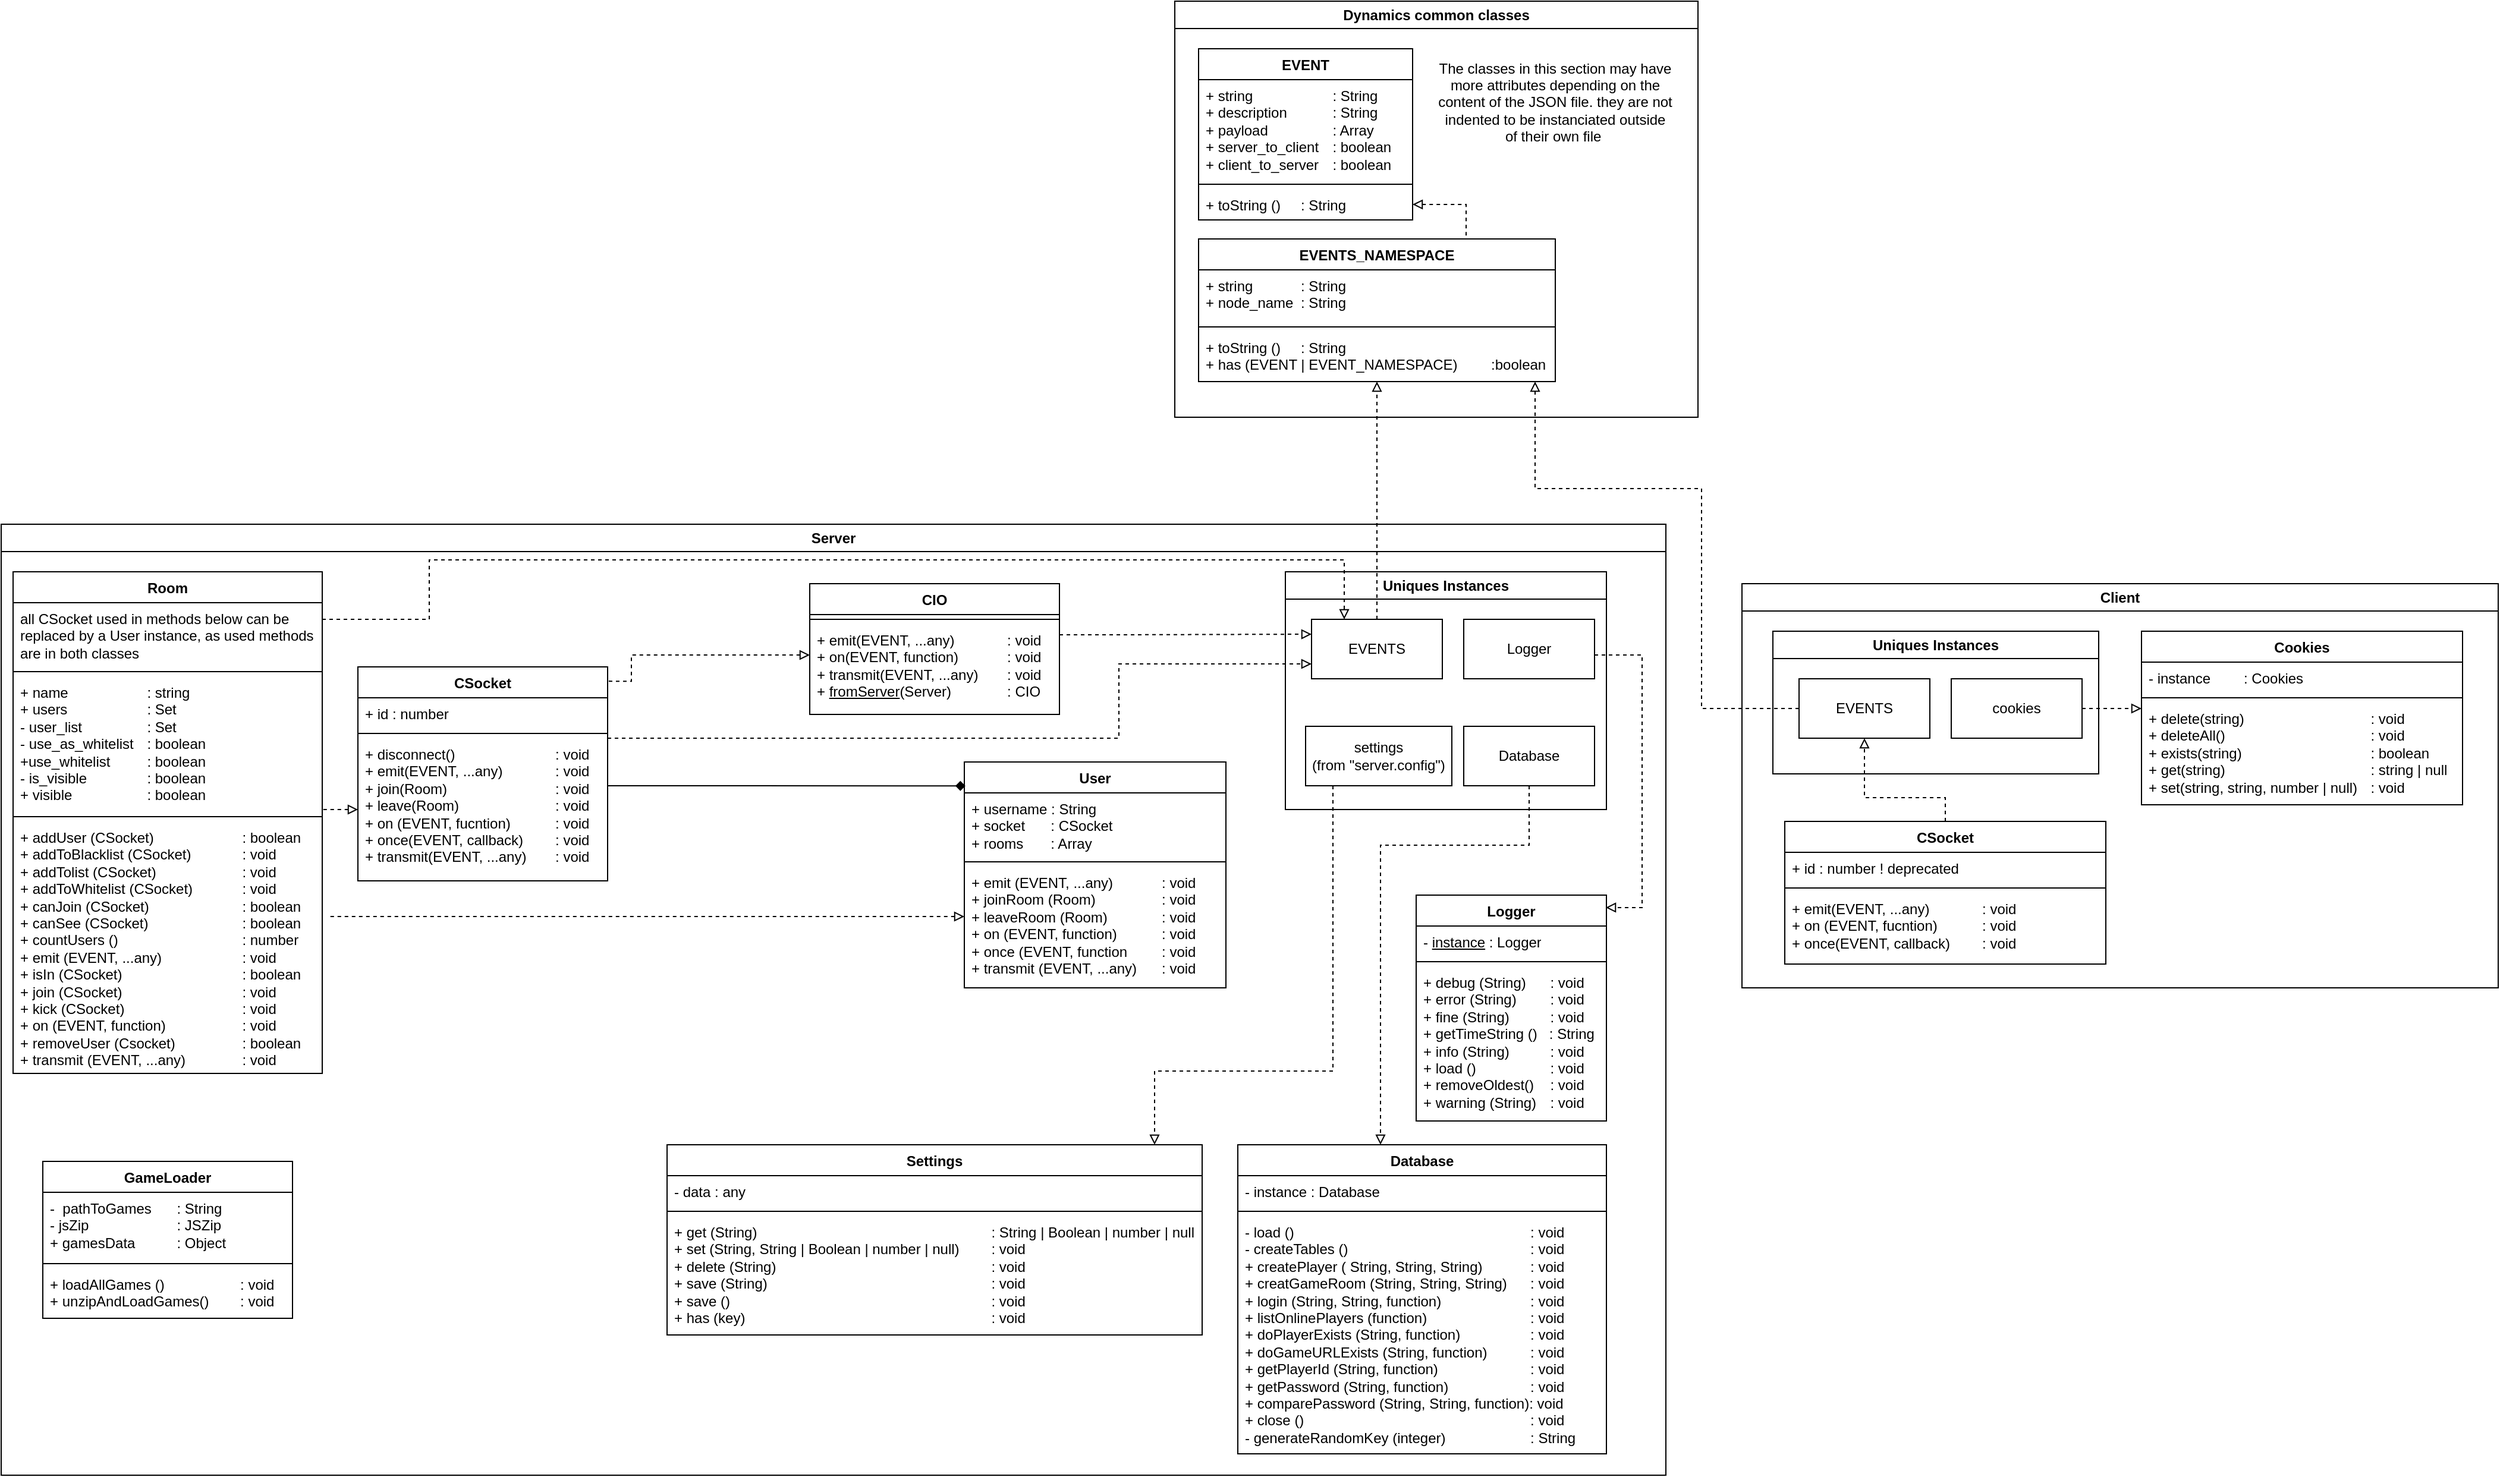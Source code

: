 <mxfile version="22.1.11" type="onedrive">
  <diagram name="Page-1" id="OR8mDddgYaSbutNOPYRM">
    <mxGraphModel dx="4261" dy="2767" grid="1" gridSize="10" guides="1" tooltips="1" connect="1" arrows="1" fold="1" page="1" pageScale="1" pageWidth="827" pageHeight="1169" math="0" shadow="0">
      <root>
        <mxCell id="0" />
        <mxCell id="1" parent="0" />
        <mxCell id="ykMAXw_OsfZlg3vHde1L-20" value="Client" style="swimlane;whiteSpace=wrap;html=1;" parent="1" vertex="1">
          <mxGeometry x="64" y="90" width="636" height="340" as="geometry" />
        </mxCell>
        <mxCell id="ykMAXw_OsfZlg3vHde1L-16" value="Cookies" style="swimlane;fontStyle=1;align=center;verticalAlign=top;childLayout=stackLayout;horizontal=1;startSize=26;horizontalStack=0;resizeParent=1;resizeParentMax=0;resizeLast=0;collapsible=1;marginBottom=0;whiteSpace=wrap;html=1;" parent="ykMAXw_OsfZlg3vHde1L-20" vertex="1">
          <mxGeometry x="336" y="40" width="270" height="146" as="geometry">
            <mxRectangle x="20" y="40" width="90" height="30" as="alternateBounds" />
          </mxGeometry>
        </mxCell>
        <mxCell id="E3puZ6uhHZuNtfXPTsoB-25" value="- instance&amp;nbsp;&lt;span style=&quot;white-space: pre;&quot;&gt;&#x9;&lt;/span&gt;: Cookies" style="text;strokeColor=none;fillColor=none;align=left;verticalAlign=top;spacingLeft=4;spacingRight=4;overflow=hidden;rotatable=0;points=[[0,0.5],[1,0.5]];portConstraint=eastwest;whiteSpace=wrap;html=1;" parent="ykMAXw_OsfZlg3vHde1L-16" vertex="1">
          <mxGeometry y="26" width="270" height="26" as="geometry" />
        </mxCell>
        <mxCell id="ykMAXw_OsfZlg3vHde1L-18" value="" style="line;strokeWidth=1;fillColor=none;align=left;verticalAlign=middle;spacingTop=-1;spacingLeft=3;spacingRight=3;rotatable=0;labelPosition=right;points=[];portConstraint=eastwest;strokeColor=inherit;" parent="ykMAXw_OsfZlg3vHde1L-16" vertex="1">
          <mxGeometry y="52" width="270" height="8" as="geometry" />
        </mxCell>
        <mxCell id="ykMAXw_OsfZlg3vHde1L-19" value="+ delete(string) &lt;span style=&quot;white-space: pre;&quot;&gt;&#x9;&lt;/span&gt;&lt;span style=&quot;white-space: pre;&quot;&gt;&#x9;&lt;/span&gt;&lt;span style=&quot;white-space: pre;&quot;&gt;&#x9;&lt;/span&gt;&lt;span style=&quot;white-space: pre;&quot;&gt;&#x9;&lt;/span&gt;: void&lt;br&gt;+ deleteAll() &lt;span style=&quot;white-space: pre;&quot;&gt;&#x9;&lt;/span&gt;&lt;span style=&quot;white-space: pre;&quot;&gt;&#x9;&lt;/span&gt;&lt;span style=&quot;white-space: pre;&quot;&gt;&#x9;&lt;/span&gt;&lt;span style=&quot;white-space: pre;&quot;&gt;&#x9;&lt;/span&gt;&lt;span style=&quot;white-space: pre;&quot;&gt;&#x9;&lt;/span&gt;: void&lt;br&gt;+ exists(string) &lt;span style=&quot;white-space: pre;&quot;&gt;&#x9;&lt;/span&gt;&lt;span style=&quot;white-space: pre;&quot;&gt;&#x9;&lt;/span&gt;&lt;span style=&quot;white-space: pre;&quot;&gt;&#x9;&lt;/span&gt;&lt;span style=&quot;white-space: pre;&quot;&gt;&#x9;&lt;/span&gt;: boolean&lt;br&gt;+ get(string) &lt;span style=&quot;white-space: pre;&quot;&gt;&#x9;&lt;/span&gt;&lt;span style=&quot;white-space: pre;&quot;&gt;&#x9;&lt;/span&gt;&lt;span style=&quot;white-space: pre;&quot;&gt;&#x9;&lt;/span&gt;&lt;span style=&quot;white-space: pre;&quot;&gt;&#x9;&lt;/span&gt;&lt;span style=&quot;white-space: pre;&quot;&gt;&#x9;&lt;/span&gt;: string | null&lt;br&gt;+ set(string, string, number | null) &lt;span style=&quot;white-space: pre;&quot;&gt;&#x9;&lt;/span&gt;: void" style="text;strokeColor=none;fillColor=none;align=left;verticalAlign=top;spacingLeft=4;spacingRight=4;overflow=hidden;rotatable=0;points=[[0,0.5],[1,0.5]];portConstraint=eastwest;whiteSpace=wrap;html=1;" parent="ykMAXw_OsfZlg3vHde1L-16" vertex="1">
          <mxGeometry y="60" width="270" height="86" as="geometry" />
        </mxCell>
        <mxCell id="E3puZ6uhHZuNtfXPTsoB-29" style="edgeStyle=orthogonalEdgeStyle;rounded=0;orthogonalLoop=1;jettySize=auto;html=1;entryX=0.5;entryY=1;entryDx=0;entryDy=0;dashed=1;endArrow=block;endFill=0;" parent="ykMAXw_OsfZlg3vHde1L-20" source="ykMAXw_OsfZlg3vHde1L-25" target="E3puZ6uhHZuNtfXPTsoB-27" edge="1">
          <mxGeometry relative="1" as="geometry">
            <Array as="points">
              <mxPoint x="171" y="180" />
              <mxPoint x="103" y="180" />
            </Array>
          </mxGeometry>
        </mxCell>
        <mxCell id="ykMAXw_OsfZlg3vHde1L-25" value="CSocket" style="swimlane;fontStyle=1;align=center;verticalAlign=top;childLayout=stackLayout;horizontal=1;startSize=26;horizontalStack=0;resizeParent=1;resizeParentMax=0;resizeLast=0;collapsible=1;marginBottom=0;whiteSpace=wrap;html=1;" parent="ykMAXw_OsfZlg3vHde1L-20" vertex="1">
          <mxGeometry x="36" y="200" width="270" height="120" as="geometry" />
        </mxCell>
        <mxCell id="ykMAXw_OsfZlg3vHde1L-26" value="+ id : number ! deprecated" style="text;strokeColor=none;fillColor=none;align=left;verticalAlign=top;spacingLeft=4;spacingRight=4;overflow=hidden;rotatable=0;points=[[0,0.5],[1,0.5]];portConstraint=eastwest;whiteSpace=wrap;html=1;" parent="ykMAXw_OsfZlg3vHde1L-25" vertex="1">
          <mxGeometry y="26" width="270" height="26" as="geometry" />
        </mxCell>
        <mxCell id="ykMAXw_OsfZlg3vHde1L-27" value="" style="line;strokeWidth=1;fillColor=none;align=left;verticalAlign=middle;spacingTop=-1;spacingLeft=3;spacingRight=3;rotatable=0;labelPosition=right;points=[];portConstraint=eastwest;strokeColor=inherit;" parent="ykMAXw_OsfZlg3vHde1L-25" vertex="1">
          <mxGeometry y="52" width="270" height="8" as="geometry" />
        </mxCell>
        <mxCell id="ykMAXw_OsfZlg3vHde1L-28" value="+ emit(EVENT, ...any) &lt;span style=&quot;white-space: pre;&quot;&gt;&#x9;&lt;/span&gt;&lt;span style=&quot;white-space: pre;&quot;&gt;&#x9;&lt;/span&gt;: void&lt;br&gt;+ on (EVENT, fucntion) &lt;span style=&quot;white-space: pre;&quot;&gt;&#x9;&lt;/span&gt;&lt;span style=&quot;white-space: pre;&quot;&gt;&#x9;&lt;/span&gt;: void&lt;br&gt;+ once(EVENT, callback)&lt;span style=&quot;white-space: pre;&quot;&gt;&#x9;&lt;/span&gt;: void" style="text;strokeColor=none;fillColor=none;align=left;verticalAlign=top;spacingLeft=4;spacingRight=4;overflow=hidden;rotatable=0;points=[[0,0.5],[1,0.5]];portConstraint=eastwest;whiteSpace=wrap;html=1;" parent="ykMAXw_OsfZlg3vHde1L-25" vertex="1">
          <mxGeometry y="60" width="270" height="60" as="geometry" />
        </mxCell>
        <mxCell id="E3puZ6uhHZuNtfXPTsoB-26" value="Uniques Instances" style="swimlane;whiteSpace=wrap;html=1;" parent="ykMAXw_OsfZlg3vHde1L-20" vertex="1">
          <mxGeometry x="26" y="40" width="274" height="120" as="geometry" />
        </mxCell>
        <mxCell id="E3puZ6uhHZuNtfXPTsoB-27" value="EVENTS" style="html=1;whiteSpace=wrap;" parent="E3puZ6uhHZuNtfXPTsoB-26" vertex="1">
          <mxGeometry x="22" y="40" width="110" height="50" as="geometry" />
        </mxCell>
        <mxCell id="E3puZ6uhHZuNtfXPTsoB-30" value="cookies" style="html=1;whiteSpace=wrap;" parent="E3puZ6uhHZuNtfXPTsoB-26" vertex="1">
          <mxGeometry x="150" y="40" width="110" height="50" as="geometry" />
        </mxCell>
        <mxCell id="E3puZ6uhHZuNtfXPTsoB-31" style="edgeStyle=orthogonalEdgeStyle;rounded=0;orthogonalLoop=1;jettySize=auto;html=1;dashed=1;endArrow=block;endFill=0;" parent="ykMAXw_OsfZlg3vHde1L-20" source="E3puZ6uhHZuNtfXPTsoB-30" target="ykMAXw_OsfZlg3vHde1L-16" edge="1">
          <mxGeometry relative="1" as="geometry">
            <Array as="points">
              <mxPoint x="326" y="105" />
              <mxPoint x="326" y="105" />
            </Array>
          </mxGeometry>
        </mxCell>
        <mxCell id="qLhE5rmLMj3XMncuw5ER-1" value="Server" style="swimlane;whiteSpace=wrap;html=1;" parent="1" vertex="1">
          <mxGeometry x="-1400" y="40" width="1400" height="800" as="geometry" />
        </mxCell>
        <mxCell id="qLhE5rmLMj3XMncuw5ER-5" value="CSocket" style="swimlane;fontStyle=1;align=center;verticalAlign=top;childLayout=stackLayout;horizontal=1;startSize=26;horizontalStack=0;resizeParent=1;resizeParentMax=0;resizeLast=0;collapsible=1;marginBottom=0;whiteSpace=wrap;html=1;" parent="qLhE5rmLMj3XMncuw5ER-1" vertex="1">
          <mxGeometry x="300" y="120" width="210" height="180" as="geometry" />
        </mxCell>
        <mxCell id="qLhE5rmLMj3XMncuw5ER-6" value="+ id : number&amp;nbsp;" style="text;strokeColor=none;fillColor=none;align=left;verticalAlign=top;spacingLeft=4;spacingRight=4;overflow=hidden;rotatable=0;points=[[0,0.5],[1,0.5]];portConstraint=eastwest;whiteSpace=wrap;html=1;" parent="qLhE5rmLMj3XMncuw5ER-5" vertex="1">
          <mxGeometry y="26" width="210" height="26" as="geometry" />
        </mxCell>
        <mxCell id="qLhE5rmLMj3XMncuw5ER-7" value="" style="line;strokeWidth=1;fillColor=none;align=left;verticalAlign=middle;spacingTop=-1;spacingLeft=3;spacingRight=3;rotatable=0;labelPosition=right;points=[];portConstraint=eastwest;strokeColor=inherit;" parent="qLhE5rmLMj3XMncuw5ER-5" vertex="1">
          <mxGeometry y="52" width="210" height="8" as="geometry" />
        </mxCell>
        <mxCell id="qLhE5rmLMj3XMncuw5ER-8" value="+ disconnect()&amp;nbsp;&lt;span style=&quot;white-space: pre;&quot;&gt;&#x9;&lt;/span&gt;&lt;span style=&quot;white-space: pre;&quot;&gt;&#x9;&lt;/span&gt;&lt;span style=&quot;white-space: pre;&quot;&gt;&#x9;&lt;/span&gt;: void&lt;br&gt;+ emit(EVENT, ...any) &lt;span style=&quot;white-space: pre;&quot;&gt;&#x9;&lt;/span&gt;&lt;span style=&quot;white-space: pre;&quot;&gt;&#x9;&lt;/span&gt;: void&lt;br&gt;+ join(Room)&lt;span style=&quot;white-space: pre;&quot;&gt;&#x9;&lt;/span&gt;&lt;span style=&quot;white-space: pre;&quot;&gt;&#x9;&lt;/span&gt;&lt;span style=&quot;white-space: pre;&quot;&gt;&#x9;&lt;/span&gt;&lt;span style=&quot;white-space: pre;&quot;&gt;&#x9;&lt;/span&gt;: void&lt;br&gt;+ leave(Room)&lt;span style=&quot;white-space: pre;&quot;&gt;&#x9;&lt;/span&gt;&lt;span style=&quot;white-space: pre;&quot;&gt;&#x9;&lt;/span&gt;&lt;span style=&quot;white-space: pre;&quot;&gt;&#x9;&lt;/span&gt;: void&lt;br&gt;+ on (EVENT, fucntion) &lt;span style=&quot;white-space: pre;&quot;&gt;&#x9;&lt;/span&gt;&lt;span style=&quot;white-space: pre;&quot;&gt;&#x9;&lt;/span&gt;: void&lt;br&gt;+ once(EVENT, callback)&lt;span style=&quot;white-space: pre;&quot;&gt;&#x9;&lt;/span&gt;: void&lt;br&gt;+ transmit(EVENT, ...any)&lt;span style=&quot;white-space: pre;&quot;&gt;&#x9;&lt;/span&gt;: void" style="text;strokeColor=none;fillColor=none;align=left;verticalAlign=top;spacingLeft=4;spacingRight=4;overflow=hidden;rotatable=0;points=[[0,0.5],[1,0.5]];portConstraint=eastwest;whiteSpace=wrap;html=1;" parent="qLhE5rmLMj3XMncuw5ER-5" vertex="1">
          <mxGeometry y="60" width="210" height="120" as="geometry" />
        </mxCell>
        <mxCell id="xYIHouH2s40Z-RYDAlC_-38" style="edgeStyle=orthogonalEdgeStyle;rounded=0;orthogonalLoop=1;jettySize=auto;html=1;dashed=1;endArrow=none;endFill=0;startArrow=block;startFill=0;entryX=1.003;entryY=0.067;entryDx=0;entryDy=0;entryPerimeter=0;" parent="qLhE5rmLMj3XMncuw5ER-1" source="qLhE5rmLMj3XMncuw5ER-9" target="qLhE5rmLMj3XMncuw5ER-5" edge="1">
          <mxGeometry relative="1" as="geometry">
            <mxPoint x="500" y="110" as="targetPoint" />
            <Array as="points">
              <mxPoint x="530" y="110" />
              <mxPoint x="530" y="132" />
            </Array>
          </mxGeometry>
        </mxCell>
        <mxCell id="qLhE5rmLMj3XMncuw5ER-13" value="Room" style="swimlane;fontStyle=1;align=center;verticalAlign=top;childLayout=stackLayout;horizontal=1;startSize=26;horizontalStack=0;resizeParent=1;resizeParentMax=0;resizeLast=0;collapsible=1;marginBottom=0;whiteSpace=wrap;html=1;" parent="qLhE5rmLMj3XMncuw5ER-1" vertex="1">
          <mxGeometry x="10" y="40" width="260" height="422" as="geometry" />
        </mxCell>
        <mxCell id="E3puZ6uhHZuNtfXPTsoB-2" value="all CSocket used in methods below can be replaced by a User instance, as used methods are in both classes" style="text;strokeColor=none;fillColor=none;align=left;verticalAlign=top;spacingLeft=4;spacingRight=4;overflow=hidden;rotatable=0;points=[[0,0.5],[1,0.5]];portConstraint=eastwest;whiteSpace=wrap;html=1;" parent="qLhE5rmLMj3XMncuw5ER-13" vertex="1">
          <mxGeometry y="26" width="260" height="54" as="geometry" />
        </mxCell>
        <mxCell id="E3puZ6uhHZuNtfXPTsoB-1" value="" style="line;strokeWidth=1;fillColor=none;align=left;verticalAlign=middle;spacingTop=-1;spacingLeft=3;spacingRight=3;rotatable=0;labelPosition=right;points=[];portConstraint=eastwest;strokeColor=inherit;" parent="qLhE5rmLMj3XMncuw5ER-13" vertex="1">
          <mxGeometry y="80" width="260" height="8" as="geometry" />
        </mxCell>
        <mxCell id="qLhE5rmLMj3XMncuw5ER-14" value="+ name&amp;nbsp;&lt;span style=&quot;white-space: pre;&quot;&gt;&#x9;&lt;/span&gt;&lt;span style=&quot;white-space: pre;&quot;&gt;&#x9;&lt;/span&gt;&lt;span style=&quot;white-space: pre;&quot;&gt;&#x9;&lt;/span&gt;: string&lt;br&gt;+ users&amp;nbsp;&lt;span style=&quot;white-space: pre;&quot;&gt;&#x9;&lt;/span&gt;&lt;span style=&quot;white-space: pre;&quot;&gt;&#x9;&lt;/span&gt;&lt;span style=&quot;white-space: pre;&quot;&gt;&#x9;&lt;/span&gt;: Set&lt;br&gt;- user_list&lt;span style=&quot;white-space: pre;&quot;&gt;&#x9;&lt;/span&gt;&lt;span style=&quot;white-space: pre;&quot;&gt;&#x9;&lt;/span&gt;: Set&lt;br&gt;- use_as_whitelist&lt;span style=&quot;white-space: pre;&quot;&gt;&#x9;&lt;/span&gt;: boolean&lt;br&gt;+use_whitelist&lt;span style=&quot;white-space: pre;&quot;&gt;&#x9;&lt;/span&gt;&lt;span style=&quot;white-space: pre;&quot;&gt;&#x9;&lt;/span&gt;: boolean&lt;br&gt;- is_visible&lt;span style=&quot;white-space: pre;&quot;&gt;&#x9;&lt;/span&gt;&lt;span style=&quot;white-space: pre;&quot;&gt;&#x9;&lt;/span&gt;: boolean&lt;br&gt;+ visible&lt;span style=&quot;white-space: pre;&quot;&gt;&#x9;&lt;/span&gt;&lt;span style=&quot;white-space: pre;&quot;&gt;&#x9;&lt;/span&gt;&lt;span style=&quot;white-space: pre;&quot;&gt;&#x9;&lt;/span&gt;: boolean" style="text;strokeColor=none;fillColor=none;align=left;verticalAlign=top;spacingLeft=4;spacingRight=4;overflow=hidden;rotatable=0;points=[[0,0.5],[1,0.5]];portConstraint=eastwest;whiteSpace=wrap;html=1;" parent="qLhE5rmLMj3XMncuw5ER-13" vertex="1">
          <mxGeometry y="88" width="260" height="114" as="geometry" />
        </mxCell>
        <mxCell id="qLhE5rmLMj3XMncuw5ER-15" value="" style="line;strokeWidth=1;fillColor=none;align=left;verticalAlign=middle;spacingTop=-1;spacingLeft=3;spacingRight=3;rotatable=0;labelPosition=right;points=[];portConstraint=eastwest;strokeColor=inherit;" parent="qLhE5rmLMj3XMncuw5ER-13" vertex="1">
          <mxGeometry y="202" width="260" height="8" as="geometry" />
        </mxCell>
        <mxCell id="qLhE5rmLMj3XMncuw5ER-16" value="+ addUser (CSocket)&lt;span style=&quot;white-space: pre;&quot;&gt;&#x9;&lt;/span&gt;&lt;span style=&quot;white-space: pre;&quot;&gt;&#x9;&lt;/span&gt;&lt;span style=&quot;white-space: pre;&quot;&gt;&#x9;&lt;/span&gt;: boolean&lt;br&gt;+ addToBlacklist (CSocket)&lt;span style=&quot;white-space: pre;&quot;&gt;&#x9;&lt;/span&gt;&lt;span style=&quot;white-space: pre;&quot;&gt;&#x9;&lt;/span&gt;: void&lt;br&gt;+ addTolist (CSocket)&lt;span style=&quot;white-space: pre;&quot;&gt;&#x9;&lt;/span&gt;&lt;span style=&quot;white-space: pre;&quot;&gt;&#x9;&lt;/span&gt;&lt;span style=&quot;white-space: pre;&quot;&gt;&#x9;&lt;/span&gt;: void&lt;br&gt;+ addToWhitelist (CSocket)&lt;span style=&quot;white-space: pre;&quot;&gt;&#x9;&lt;/span&gt;&lt;span style=&quot;white-space: pre;&quot;&gt;&#x9;&lt;/span&gt;: void&lt;br&gt;+ canJoin (CSocket)&lt;span style=&quot;white-space: pre;&quot;&gt;&#x9;&lt;/span&gt;&lt;span style=&quot;white-space: pre;&quot;&gt;&#x9;&lt;/span&gt;&lt;span style=&quot;white-space: pre;&quot;&gt;&#x9;&lt;/span&gt;: boolean&lt;br&gt;+ canSee (CSocket)&lt;span style=&quot;white-space: pre;&quot;&gt;&#x9;&lt;/span&gt;&lt;span style=&quot;white-space: pre;&quot;&gt;&#x9;&lt;/span&gt;&lt;span style=&quot;white-space: pre;&quot;&gt;&#x9;&lt;/span&gt;: boolean&lt;br&gt;+ countUsers ()&lt;span style=&quot;white-space: pre;&quot;&gt;&#x9;&lt;/span&gt;&lt;span style=&quot;white-space: pre;&quot;&gt;&#x9;&lt;/span&gt;&lt;span style=&quot;white-space: pre;&quot;&gt;&#x9;&lt;/span&gt;&lt;span style=&quot;white-space: pre;&quot;&gt;&#x9;&lt;/span&gt;: number&lt;br&gt;+ emit (EVENT, ...any)&lt;span style=&quot;white-space: pre;&quot;&gt;&#x9;&lt;/span&gt;&lt;span style=&quot;white-space: pre;&quot;&gt;&#x9;&lt;/span&gt;&lt;span style=&quot;white-space: pre;&quot;&gt;&#x9;&lt;/span&gt;: void&lt;br&gt;+ isIn (CSocket)&lt;span style=&quot;white-space: pre;&quot;&gt;&#x9;&lt;/span&gt;&lt;span style=&quot;white-space: pre;&quot;&gt;&#x9;&lt;/span&gt;&lt;span style=&quot;white-space: pre;&quot;&gt;&#x9;&lt;/span&gt;&lt;span style=&quot;white-space: pre;&quot;&gt;&#x9;&lt;/span&gt;: boolean&lt;br&gt;+ join (CSocket)&lt;span style=&quot;white-space: pre;&quot;&gt;&#x9;&lt;/span&gt;&lt;span style=&quot;white-space: pre;&quot;&gt;&#x9;&lt;/span&gt;&lt;span style=&quot;white-space: pre;&quot;&gt;&#x9;&lt;/span&gt;&lt;span style=&quot;white-space: pre;&quot;&gt;&#x9;&lt;/span&gt;: void&lt;br&gt;+ kick (CSocket)&lt;span style=&quot;white-space: pre;&quot;&gt;&#x9;&lt;/span&gt;&lt;span style=&quot;white-space: pre;&quot;&gt;&#x9;&lt;/span&gt;&lt;span style=&quot;white-space: pre;&quot;&gt;&#x9;&lt;/span&gt;&lt;span style=&quot;white-space: pre;&quot;&gt;&#x9;&lt;/span&gt;: void&lt;br&gt;+ on (EVENT, function)&lt;span style=&quot;white-space: pre;&quot;&gt;&#x9;&lt;/span&gt;&lt;span style=&quot;white-space: pre;&quot;&gt;&#x9;&lt;/span&gt;&lt;span style=&quot;white-space: pre;&quot;&gt;&#x9;&lt;/span&gt;: void&lt;br&gt;+ removeUser (Csocket)&lt;span style=&quot;white-space: pre;&quot;&gt;&#x9;&lt;/span&gt;&lt;span style=&quot;white-space: pre;&quot;&gt;&#x9;&lt;/span&gt;&lt;span style=&quot;white-space: pre;&quot;&gt;&#x9;&lt;/span&gt;: boolean&lt;br&gt;+ transmit (EVENT, ...any)&lt;span style=&quot;white-space: pre;&quot;&gt;&#x9;&lt;/span&gt;&lt;span style=&quot;white-space: pre;&quot;&gt;&#x9;&lt;/span&gt;: void" style="text;strokeColor=none;fillColor=none;align=left;verticalAlign=top;spacingLeft=4;spacingRight=4;overflow=hidden;rotatable=0;points=[[0,0.5],[1,0.5]];portConstraint=eastwest;whiteSpace=wrap;html=1;" parent="qLhE5rmLMj3XMncuw5ER-13" vertex="1">
          <mxGeometry y="210" width="260" height="212" as="geometry" />
        </mxCell>
        <mxCell id="qLhE5rmLMj3XMncuw5ER-17" value="Database" style="swimlane;fontStyle=1;align=center;verticalAlign=top;childLayout=stackLayout;horizontal=1;startSize=26;horizontalStack=0;resizeParent=1;resizeParentMax=0;resizeLast=0;collapsible=1;marginBottom=0;whiteSpace=wrap;html=1;" parent="qLhE5rmLMj3XMncuw5ER-1" vertex="1">
          <mxGeometry x="1040" y="522" width="310" height="260" as="geometry" />
        </mxCell>
        <mxCell id="qLhE5rmLMj3XMncuw5ER-18" value="- instance : Database" style="text;strokeColor=none;fillColor=none;align=left;verticalAlign=top;spacingLeft=4;spacingRight=4;overflow=hidden;rotatable=0;points=[[0,0.5],[1,0.5]];portConstraint=eastwest;whiteSpace=wrap;html=1;" parent="qLhE5rmLMj3XMncuw5ER-17" vertex="1">
          <mxGeometry y="26" width="310" height="26" as="geometry" />
        </mxCell>
        <mxCell id="qLhE5rmLMj3XMncuw5ER-19" value="" style="line;strokeWidth=1;fillColor=none;align=left;verticalAlign=middle;spacingTop=-1;spacingLeft=3;spacingRight=3;rotatable=0;labelPosition=right;points=[];portConstraint=eastwest;strokeColor=inherit;" parent="qLhE5rmLMj3XMncuw5ER-17" vertex="1">
          <mxGeometry y="52" width="310" height="8" as="geometry" />
        </mxCell>
        <mxCell id="qLhE5rmLMj3XMncuw5ER-20" value="- load ()&amp;nbsp;&lt;span style=&quot;white-space: pre;&quot;&gt;&#x9;&lt;/span&gt;&lt;span style=&quot;white-space: pre;&quot;&gt;&#x9;&lt;/span&gt;&lt;span style=&quot;white-space: pre;&quot;&gt;&#x9;&lt;/span&gt;&lt;span style=&quot;white-space: pre;&quot;&gt;&#x9;&lt;span style=&quot;white-space: pre;&quot;&gt;&#x9;&lt;/span&gt;&lt;span style=&quot;white-space: pre;&quot;&gt;&#x9;&lt;/span&gt;&lt;span style=&quot;white-space: pre;&quot;&gt;&#x9;&lt;span style=&quot;white-space: pre;&quot;&gt;&#x9;&lt;/span&gt;&lt;/span&gt;&lt;/span&gt;: void&lt;br&gt;- createTables ()&lt;span style=&quot;white-space: pre;&quot;&gt;&#x9;&lt;/span&gt;&lt;span style=&quot;white-space: pre;&quot;&gt;&#x9;&lt;span style=&quot;white-space: pre;&quot;&gt;&#x9;&lt;/span&gt;&lt;span style=&quot;white-space: pre;&quot;&gt;&#x9;&lt;/span&gt;&lt;span style=&quot;white-space: pre;&quot;&gt;&#x9;&lt;span style=&quot;white-space: pre;&quot;&gt;&#x9;&lt;/span&gt;&lt;/span&gt;&lt;/span&gt;: void&lt;br&gt;+ createPlayer ( String, String, String)&lt;span style=&quot;white-space: pre;&quot;&gt;&#x9;&lt;/span&gt;&lt;span style=&quot;white-space: pre;&quot;&gt;&#x9;&lt;/span&gt;: void&lt;br&gt;+ creatGameRoom (String, String, String)&amp;nbsp;&lt;span style=&quot;white-space: pre;&quot;&gt;&#x9;&lt;/span&gt;: void&lt;br&gt;+ login (String, String, function)&lt;span style=&quot;white-space: pre;&quot;&gt;&#x9;&lt;/span&gt;&lt;span style=&quot;white-space: pre;&quot;&gt;&#x9;&lt;/span&gt;&lt;span style=&quot;white-space: pre;&quot;&gt;&#x9;&lt;/span&gt;: void&lt;br&gt;+ listOnlinePlayers (function)&lt;span style=&quot;white-space: pre;&quot;&gt;&#x9;&lt;/span&gt;&lt;span style=&quot;white-space: pre;&quot;&gt;&#x9;&lt;/span&gt;&lt;span style=&quot;white-space: pre;&quot;&gt;&#x9;&lt;/span&gt;&lt;span style=&quot;white-space: pre;&quot;&gt;&#x9;&lt;/span&gt;: void&lt;br&gt;+ doPlayerExists (String, function)&lt;span style=&quot;white-space: pre;&quot;&gt;&#x9;&lt;/span&gt;&lt;span style=&quot;white-space: pre;&quot;&gt;&#x9;&lt;/span&gt;&lt;span style=&quot;white-space: pre;&quot;&gt;&#x9;&lt;/span&gt;: void&lt;br&gt;+ doGameURLExists (String, function)&lt;span style=&quot;white-space: pre;&quot;&gt;&#x9;&lt;/span&gt;&lt;span style=&quot;white-space: pre;&quot;&gt;&#x9;&lt;/span&gt;: void&lt;br&gt;+ getPlayerId (String, function)&lt;span style=&quot;white-space: pre;&quot;&gt;&#x9;&lt;/span&gt;&lt;span style=&quot;white-space: pre;&quot;&gt;&#x9;&lt;/span&gt;&lt;span style=&quot;white-space: pre;&quot;&gt;&#x9;&lt;/span&gt;: void&lt;br&gt;+ getPassword (String, function)&lt;span style=&quot;white-space: pre;&quot;&gt;&#x9;&lt;/span&gt;&lt;span style=&quot;white-space: pre;&quot;&gt;&#x9;&lt;/span&gt;&lt;span style=&quot;white-space: pre;&quot;&gt;&#x9;&lt;/span&gt;: void&lt;br&gt;+ comparePassword (String, String, function): void&lt;br&gt;+ close ()&lt;span style=&quot;white-space: pre;&quot;&gt;&#x9;&lt;/span&gt;&lt;span style=&quot;white-space: pre;&quot;&gt;&#x9;&lt;/span&gt;&lt;span style=&quot;white-space: pre;&quot;&gt;&#x9;&lt;/span&gt;&lt;span style=&quot;white-space: pre;&quot;&gt;&#x9;&lt;/span&gt;&lt;span style=&quot;white-space: pre;&quot;&gt;&#x9;&lt;/span&gt;&lt;span style=&quot;white-space: pre;&quot;&gt;&#x9;&lt;/span&gt;&lt;span style=&quot;white-space: pre;&quot;&gt;&#x9;&lt;/span&gt;&lt;span style=&quot;white-space: pre;&quot;&gt;&#x9;&lt;/span&gt;: void&lt;br&gt;- generateRandomKey (integer)&lt;span style=&quot;white-space: pre;&quot;&gt;&#x9;&lt;/span&gt;&lt;span style=&quot;white-space: pre;&quot;&gt;&#x9;&lt;/span&gt;&lt;span style=&quot;white-space: pre;&quot;&gt;&#x9;&lt;/span&gt;: String&lt;br&gt;" style="text;strokeColor=none;fillColor=none;align=left;verticalAlign=top;spacingLeft=4;spacingRight=4;overflow=hidden;rotatable=0;points=[[0,0.5],[1,0.5]];portConstraint=eastwest;whiteSpace=wrap;html=1;" parent="qLhE5rmLMj3XMncuw5ER-17" vertex="1">
          <mxGeometry y="60" width="310" height="200" as="geometry" />
        </mxCell>
        <mxCell id="qLhE5rmLMj3XMncuw5ER-21" value="GameLoader" style="swimlane;fontStyle=1;align=center;verticalAlign=top;childLayout=stackLayout;horizontal=1;startSize=26;horizontalStack=0;resizeParent=1;resizeParentMax=0;resizeLast=0;collapsible=1;marginBottom=0;whiteSpace=wrap;html=1;" parent="qLhE5rmLMj3XMncuw5ER-1" vertex="1">
          <mxGeometry x="35" y="536" width="210" height="132" as="geometry" />
        </mxCell>
        <mxCell id="qLhE5rmLMj3XMncuw5ER-22" value="-&amp;nbsp; pathToGames &lt;span style=&quot;white-space: pre;&quot;&gt;&#x9;&lt;/span&gt;: String&lt;br&gt;- jsZip&lt;span style=&quot;white-space: pre;&quot;&gt;&#x9;&lt;/span&gt;&lt;span style=&quot;white-space: pre;&quot;&gt;&#x9;&lt;/span&gt;&lt;span style=&quot;white-space: pre;&quot;&gt;&#x9;&lt;/span&gt;: JSZip&lt;br&gt;+ gamesData&lt;span style=&quot;white-space: pre;&quot;&gt;&#x9;&lt;/span&gt;&lt;span style=&quot;white-space: pre;&quot;&gt;&#x9;&lt;/span&gt;: Object" style="text;strokeColor=none;fillColor=none;align=left;verticalAlign=top;spacingLeft=4;spacingRight=4;overflow=hidden;rotatable=0;points=[[0,0.5],[1,0.5]];portConstraint=eastwest;whiteSpace=wrap;html=1;" parent="qLhE5rmLMj3XMncuw5ER-21" vertex="1">
          <mxGeometry y="26" width="210" height="56" as="geometry" />
        </mxCell>
        <mxCell id="qLhE5rmLMj3XMncuw5ER-23" value="" style="line;strokeWidth=1;fillColor=none;align=left;verticalAlign=middle;spacingTop=-1;spacingLeft=3;spacingRight=3;rotatable=0;labelPosition=right;points=[];portConstraint=eastwest;strokeColor=inherit;" parent="qLhE5rmLMj3XMncuw5ER-21" vertex="1">
          <mxGeometry y="82" width="210" height="8" as="geometry" />
        </mxCell>
        <mxCell id="qLhE5rmLMj3XMncuw5ER-24" value="+ loadAllGames ()&lt;span style=&quot;white-space: pre;&quot;&gt;&#x9;&lt;/span&gt;&lt;span style=&quot;white-space: pre;&quot;&gt;&#x9;&lt;span style=&quot;white-space: pre;&quot;&gt;&#x9;&lt;/span&gt;&lt;/span&gt;: void&lt;br&gt;+ unzipAndLoadGames()&lt;span style=&quot;white-space: pre;&quot;&gt;&#x9;&lt;/span&gt;: void&lt;br&gt;" style="text;strokeColor=none;fillColor=none;align=left;verticalAlign=top;spacingLeft=4;spacingRight=4;overflow=hidden;rotatable=0;points=[[0,0.5],[1,0.5]];portConstraint=eastwest;whiteSpace=wrap;html=1;" parent="qLhE5rmLMj3XMncuw5ER-21" vertex="1">
          <mxGeometry y="90" width="210" height="42" as="geometry" />
        </mxCell>
        <mxCell id="xYIHouH2s40Z-RYDAlC_-5" value="Logger" style="swimlane;fontStyle=1;align=center;verticalAlign=top;childLayout=stackLayout;horizontal=1;startSize=26;horizontalStack=0;resizeParent=1;resizeParentMax=0;resizeLast=0;collapsible=1;marginBottom=0;whiteSpace=wrap;html=1;" parent="qLhE5rmLMj3XMncuw5ER-1" vertex="1">
          <mxGeometry x="1190" y="312" width="160" height="190" as="geometry" />
        </mxCell>
        <mxCell id="xYIHouH2s40Z-RYDAlC_-6" value="- &lt;u&gt;instance&lt;/u&gt;&amp;nbsp;: Logger" style="text;strokeColor=none;fillColor=none;align=left;verticalAlign=top;spacingLeft=4;spacingRight=4;overflow=hidden;rotatable=0;points=[[0,0.5],[1,0.5]];portConstraint=eastwest;whiteSpace=wrap;html=1;" parent="xYIHouH2s40Z-RYDAlC_-5" vertex="1">
          <mxGeometry y="26" width="160" height="26" as="geometry" />
        </mxCell>
        <mxCell id="xYIHouH2s40Z-RYDAlC_-7" value="" style="line;strokeWidth=1;fillColor=none;align=left;verticalAlign=middle;spacingTop=-1;spacingLeft=3;spacingRight=3;rotatable=0;labelPosition=right;points=[];portConstraint=eastwest;strokeColor=inherit;" parent="xYIHouH2s40Z-RYDAlC_-5" vertex="1">
          <mxGeometry y="52" width="160" height="8" as="geometry" />
        </mxCell>
        <mxCell id="xYIHouH2s40Z-RYDAlC_-8" value="+ debug (String)&lt;span style=&quot;white-space: pre;&quot;&gt;&#x9;&lt;/span&gt;: void&lt;br&gt;+ error (String)&lt;span style=&quot;white-space: pre;&quot;&gt;&#x9;&lt;/span&gt;: void&lt;br&gt;+ fine (String)&lt;span style=&quot;white-space: pre;&quot;&gt;&#x9;&lt;/span&gt;&lt;span style=&quot;white-space: pre;&quot;&gt;&#x9;&lt;/span&gt;: void&lt;br&gt;+ getTimeString ()&amp;nbsp; &amp;nbsp;: String&lt;br&gt;+ info (String)&lt;span style=&quot;white-space: pre;&quot;&gt;&#x9;&lt;/span&gt;&lt;span style=&quot;white-space: pre;&quot;&gt;&#x9;&lt;/span&gt;: void&lt;br&gt;+ load ()&lt;span style=&quot;white-space: pre;&quot;&gt;&#x9;&lt;/span&gt;&lt;span style=&quot;white-space: pre;&quot;&gt;&#x9;&lt;/span&gt;&lt;span style=&quot;white-space: pre;&quot;&gt;&#x9;&lt;/span&gt;: void&lt;br&gt;+ removeOldest()&lt;span style=&quot;white-space: pre;&quot;&gt;&#x9;&lt;/span&gt;: void&lt;br&gt;+ warning (String)&lt;span style=&quot;white-space: pre;&quot;&gt;&#x9;&lt;/span&gt;: void&lt;br&gt;" style="text;strokeColor=none;fillColor=none;align=left;verticalAlign=top;spacingLeft=4;spacingRight=4;overflow=hidden;rotatable=0;points=[[0,0.5],[1,0.5]];portConstraint=eastwest;whiteSpace=wrap;html=1;" parent="xYIHouH2s40Z-RYDAlC_-5" vertex="1">
          <mxGeometry y="60" width="160" height="130" as="geometry" />
        </mxCell>
        <mxCell id="xYIHouH2s40Z-RYDAlC_-9" value="Settings" style="swimlane;fontStyle=1;align=center;verticalAlign=top;childLayout=stackLayout;horizontal=1;startSize=26;horizontalStack=0;resizeParent=1;resizeParentMax=0;resizeLast=0;collapsible=1;marginBottom=0;whiteSpace=wrap;html=1;" parent="qLhE5rmLMj3XMncuw5ER-1" vertex="1">
          <mxGeometry x="560" y="522" width="450" height="160" as="geometry" />
        </mxCell>
        <mxCell id="xYIHouH2s40Z-RYDAlC_-10" value="- data : any" style="text;strokeColor=none;fillColor=none;align=left;verticalAlign=top;spacingLeft=4;spacingRight=4;overflow=hidden;rotatable=0;points=[[0,0.5],[1,0.5]];portConstraint=eastwest;whiteSpace=wrap;html=1;" parent="xYIHouH2s40Z-RYDAlC_-9" vertex="1">
          <mxGeometry y="26" width="450" height="26" as="geometry" />
        </mxCell>
        <mxCell id="xYIHouH2s40Z-RYDAlC_-11" value="" style="line;strokeWidth=1;fillColor=none;align=left;verticalAlign=middle;spacingTop=-1;spacingLeft=3;spacingRight=3;rotatable=0;labelPosition=right;points=[];portConstraint=eastwest;strokeColor=inherit;" parent="xYIHouH2s40Z-RYDAlC_-9" vertex="1">
          <mxGeometry y="52" width="450" height="8" as="geometry" />
        </mxCell>
        <mxCell id="xYIHouH2s40Z-RYDAlC_-12" value="+ get (String)&lt;span style=&quot;&quot;&gt;&lt;span style=&quot;white-space: pre;&quot;&gt;&amp;nbsp;&amp;nbsp;&amp;nbsp;&amp;nbsp;&lt;/span&gt;&lt;/span&gt;&lt;span style=&quot;&quot;&gt;&lt;span style=&quot;white-space: pre;&quot;&gt;&amp;nbsp;&amp;nbsp;&amp;nbsp;&amp;nbsp;&lt;span style=&quot;white-space: pre;&quot;&gt;&#x9;&lt;/span&gt;&lt;span style=&quot;white-space: pre;&quot;&gt;&#x9;&lt;/span&gt;&lt;span style=&quot;white-space: pre;&quot;&gt;&#x9;&lt;/span&gt;&lt;span style=&quot;white-space: pre;&quot;&gt;&#x9;&lt;/span&gt;&lt;span style=&quot;white-space: pre;&quot;&gt;&#x9;&lt;/span&gt;&lt;span style=&quot;white-space: pre;&quot;&gt;&#x9;&lt;span style=&quot;white-space: pre;&quot;&gt;&#x9;&lt;/span&gt;&lt;/span&gt;&lt;/span&gt;&lt;/span&gt;: String | Boolean | number | null&lt;br&gt;+ set (String, String | Boolean | number | null)&amp;nbsp;&lt;span style=&quot;white-space: pre;&quot;&gt;&#x9;&lt;/span&gt;: void&lt;br&gt;+ delete (String)&lt;span style=&quot;&quot;&gt;&lt;span style=&quot;white-space: pre;&quot;&gt;&amp;nbsp;&amp;nbsp;&amp;nbsp;&amp;nbsp;&lt;span style=&quot;white-space: pre;&quot;&gt;&#x9;&lt;/span&gt;&lt;span style=&quot;white-space: pre;&quot;&gt;&#x9;&lt;/span&gt;&lt;span style=&quot;white-space: pre;&quot;&gt;&#x9;&lt;/span&gt;&lt;span style=&quot;white-space: pre;&quot;&gt;&#x9;&lt;/span&gt;&lt;span style=&quot;white-space: pre;&quot;&gt;&#x9;&lt;/span&gt;&lt;span style=&quot;white-space: pre;&quot;&gt;&#x9;&lt;/span&gt;&lt;span style=&quot;white-space: pre;&quot;&gt;&#x9;&lt;/span&gt;&lt;/span&gt;&lt;/span&gt;: void&lt;br&gt;+ save (String)&lt;span style=&quot;&quot;&gt;&lt;span style=&quot;white-space: pre;&quot;&gt;&amp;nbsp;&amp;nbsp;&amp;nbsp;&lt;span style=&quot;white-space: pre;&quot;&gt;&#x9;&lt;/span&gt;&lt;span style=&quot;white-space: pre;&quot;&gt;&#x9;&lt;/span&gt;&lt;span style=&quot;white-space: pre;&quot;&gt;&#x9;&lt;/span&gt;&lt;span style=&quot;white-space: pre;&quot;&gt;&#x9;&lt;/span&gt;&lt;span style=&quot;white-space: pre;&quot;&gt;&#x9;&lt;/span&gt;&lt;span style=&quot;white-space: pre;&quot;&gt;&#x9;&lt;/span&gt;&lt;span style=&quot;white-space: pre;&quot;&gt;&#x9;&lt;/span&gt;&lt;/span&gt;&lt;/span&gt;: void&lt;br&gt;+ save ()&lt;span style=&quot;&quot;&gt;&lt;span style=&quot;white-space: pre;&quot;&gt;&amp;nbsp;&amp;nbsp;&amp;nbsp;&amp;nbsp;&lt;/span&gt;&lt;/span&gt;&lt;span style=&quot;&quot;&gt;&lt;span style=&quot;white-space: pre;&quot;&gt;&amp;nbsp;&amp;nbsp;&amp;nbsp;&amp;nbsp;&lt;/span&gt;&lt;/span&gt;&lt;span style=&quot;&quot;&gt;&lt;span style=&quot;white-space: pre;&quot;&gt;&amp;nbsp;&amp;nbsp;&amp;nbsp;&lt;span style=&quot;white-space: pre;&quot;&gt;&#x9;&lt;/span&gt;&lt;span style=&quot;white-space: pre;&quot;&gt;&#x9;&lt;/span&gt;&lt;span style=&quot;white-space: pre;&quot;&gt;&#x9;&lt;/span&gt;&lt;span style=&quot;white-space: pre;&quot;&gt;&#x9;&lt;/span&gt;&lt;span style=&quot;white-space: pre;&quot;&gt;&#x9;&lt;/span&gt;&lt;span style=&quot;white-space: pre;&quot;&gt;&#x9;&lt;/span&gt;&lt;span style=&quot;white-space: pre;&quot;&gt;&#x9;&lt;/span&gt;:&lt;/span&gt;&lt;/span&gt;&amp;nbsp;void&lt;br&gt;+ has (key)&lt;span style=&quot;&quot;&gt;&lt;span style=&quot;white-space: pre;&quot;&gt;&amp;nbsp;&amp;nbsp;&amp;nbsp;&amp;nbsp;&lt;/span&gt;&lt;/span&gt;&lt;span style=&quot;&quot;&gt;&lt;span style=&quot;white-space: pre;&quot;&gt;&amp;nbsp;&amp;nbsp;&lt;span style=&quot;white-space: pre;&quot;&gt;&#x9;&lt;/span&gt;&lt;span style=&quot;white-space: pre;&quot;&gt;&#x9;&lt;/span&gt;&lt;span style=&quot;white-space: pre;&quot;&gt;&#x9;&lt;/span&gt;&lt;span style=&quot;white-space: pre;&quot;&gt;&#x9;&lt;/span&gt;&lt;span style=&quot;white-space: pre;&quot;&gt;&#x9;&lt;/span&gt;&lt;span style=&quot;white-space: pre;&quot;&gt;&#x9;&lt;/span&gt;&lt;span style=&quot;white-space: pre;&quot;&gt;&#x9;&lt;/span&gt;&lt;/span&gt;&lt;/span&gt;: void" style="text;strokeColor=none;fillColor=none;align=left;verticalAlign=top;spacingLeft=4;spacingRight=4;overflow=hidden;rotatable=0;points=[[0,0.5],[1,0.5]];portConstraint=eastwest;whiteSpace=wrap;html=1;" parent="xYIHouH2s40Z-RYDAlC_-9" vertex="1">
          <mxGeometry y="60" width="450" height="100" as="geometry" />
        </mxCell>
        <mxCell id="xYIHouH2s40Z-RYDAlC_-13" value="User" style="swimlane;fontStyle=1;align=center;verticalAlign=top;childLayout=stackLayout;horizontal=1;startSize=26;horizontalStack=0;resizeParent=1;resizeParentMax=0;resizeLast=0;collapsible=1;marginBottom=0;whiteSpace=wrap;html=1;" parent="qLhE5rmLMj3XMncuw5ER-1" vertex="1">
          <mxGeometry x="810" y="200" width="220" height="190" as="geometry" />
        </mxCell>
        <mxCell id="xYIHouH2s40Z-RYDAlC_-14" value="+ username : String&lt;br&gt;+ socket&lt;span style=&quot;white-space: pre;&quot;&gt;&#x9;&lt;/span&gt;&amp;nbsp; &amp;nbsp; : CSocket&lt;br&gt;+ rooms&lt;span style=&quot;white-space: pre;&quot;&gt;&#x9;&lt;/span&gt;&amp;nbsp; &amp;nbsp; : Array" style="text;strokeColor=none;fillColor=none;align=left;verticalAlign=top;spacingLeft=4;spacingRight=4;overflow=hidden;rotatable=0;points=[[0,0.5],[1,0.5]];portConstraint=eastwest;whiteSpace=wrap;html=1;" parent="xYIHouH2s40Z-RYDAlC_-13" vertex="1">
          <mxGeometry y="26" width="220" height="54" as="geometry" />
        </mxCell>
        <mxCell id="xYIHouH2s40Z-RYDAlC_-15" value="" style="line;strokeWidth=1;fillColor=none;align=left;verticalAlign=middle;spacingTop=-1;spacingLeft=3;spacingRight=3;rotatable=0;labelPosition=right;points=[];portConstraint=eastwest;strokeColor=inherit;" parent="xYIHouH2s40Z-RYDAlC_-13" vertex="1">
          <mxGeometry y="80" width="220" height="8" as="geometry" />
        </mxCell>
        <mxCell id="xYIHouH2s40Z-RYDAlC_-16" value="+ emit (EVENT, ...any)&lt;span style=&quot;white-space: pre;&quot;&gt;&#x9;&lt;/span&gt;&lt;span style=&quot;white-space: pre;&quot;&gt;&#x9;&lt;/span&gt;: void&lt;br&gt;+ joinRoom (Room)&lt;span style=&quot;white-space: pre;&quot;&gt;&#x9;&lt;/span&gt;&lt;span style=&quot;white-space: pre;&quot;&gt;&#x9;&lt;/span&gt;&lt;span style=&quot;white-space: pre;&quot;&gt;&#x9;&lt;/span&gt;: void&lt;br&gt;+ leaveRoom (Room)&lt;span style=&quot;white-space: pre;&quot;&gt;&#x9;&lt;/span&gt;&lt;span style=&quot;white-space: pre;&quot;&gt;&#x9;&lt;/span&gt;: void&lt;br&gt;+ on (EVENT, function)&amp;nbsp;&lt;span style=&quot;white-space: pre;&quot;&gt;&#x9;&lt;/span&gt;&lt;span style=&quot;white-space: pre;&quot;&gt;&#x9;&lt;/span&gt;: void&lt;br&gt;+ once (EVENT, function&lt;span style=&quot;white-space: pre;&quot;&gt;&#x9;&lt;/span&gt;&lt;span style=&quot;white-space: pre;&quot;&gt;&#x9;&lt;/span&gt;: void&lt;br&gt;+ transmit (EVENT, ...any)&lt;span style=&quot;white-space: pre;&quot;&gt;&#x9;&lt;/span&gt;: void" style="text;strokeColor=none;fillColor=none;align=left;verticalAlign=top;spacingLeft=4;spacingRight=4;overflow=hidden;rotatable=0;points=[[0,0.5],[1,0.5]];portConstraint=eastwest;whiteSpace=wrap;html=1;" parent="xYIHouH2s40Z-RYDAlC_-13" vertex="1">
          <mxGeometry y="88" width="220" height="102" as="geometry" />
        </mxCell>
        <mxCell id="E3puZ6uhHZuNtfXPTsoB-4" style="edgeStyle=orthogonalEdgeStyle;rounded=0;orthogonalLoop=1;jettySize=auto;html=1;dashed=1;endArrow=none;endFill=0;startArrow=block;startFill=0;" parent="qLhE5rmLMj3XMncuw5ER-1" source="qLhE5rmLMj3XMncuw5ER-8" target="qLhE5rmLMj3XMncuw5ER-13" edge="1">
          <mxGeometry relative="1" as="geometry">
            <Array as="points">
              <mxPoint x="395" y="261" />
            </Array>
          </mxGeometry>
        </mxCell>
        <mxCell id="E3puZ6uhHZuNtfXPTsoB-5" style="edgeStyle=orthogonalEdgeStyle;rounded=0;orthogonalLoop=1;jettySize=auto;html=1;dashed=1;endArrow=none;endFill=0;startArrow=block;startFill=0;" parent="qLhE5rmLMj3XMncuw5ER-1" source="xYIHouH2s40Z-RYDAlC_-16" edge="1">
          <mxGeometry relative="1" as="geometry">
            <mxPoint x="274" y="330" as="targetPoint" />
            <Array as="points">
              <mxPoint x="925" y="330" />
            </Array>
          </mxGeometry>
        </mxCell>
        <mxCell id="qLhE5rmLMj3XMncuw5ER-9" value="CIO" style="swimlane;fontStyle=1;align=center;verticalAlign=top;childLayout=stackLayout;horizontal=1;startSize=26;horizontalStack=0;resizeParent=1;resizeParentMax=0;resizeLast=0;collapsible=1;marginBottom=0;whiteSpace=wrap;html=1;" parent="qLhE5rmLMj3XMncuw5ER-1" vertex="1">
          <mxGeometry x="680" y="50" width="210" height="110" as="geometry" />
        </mxCell>
        <mxCell id="qLhE5rmLMj3XMncuw5ER-11" value="" style="line;strokeWidth=1;fillColor=none;align=left;verticalAlign=middle;spacingTop=-1;spacingLeft=3;spacingRight=3;rotatable=0;labelPosition=right;points=[];portConstraint=eastwest;strokeColor=inherit;" parent="qLhE5rmLMj3XMncuw5ER-9" vertex="1">
          <mxGeometry y="26" width="210" height="8" as="geometry" />
        </mxCell>
        <mxCell id="qLhE5rmLMj3XMncuw5ER-12" value="+ emit(EVENT, ...any)&lt;span style=&quot;white-space: pre;&quot;&gt;&#x9;&lt;/span&gt;&lt;span style=&quot;white-space: pre;&quot;&gt;&#x9;&lt;/span&gt;: void&lt;br&gt;+ on(EVENT, function)&lt;span style=&quot;white-space: pre;&quot;&gt;&#x9;&lt;/span&gt;&lt;span style=&quot;white-space: pre;&quot;&gt;&#x9;&lt;/span&gt;: void&lt;br&gt;+ transmit(EVENT, ...any)&lt;span style=&quot;white-space: pre;&quot;&gt;&#x9;&lt;/span&gt;: void&lt;br&gt;+ &lt;u&gt;fromServer&lt;/u&gt;(Server)&lt;span style=&quot;white-space: pre;&quot;&gt;&#x9;&lt;/span&gt;&lt;span style=&quot;white-space: pre;&quot;&gt;&#x9;&lt;/span&gt;: CIO" style="text;strokeColor=none;fillColor=none;align=left;verticalAlign=top;spacingLeft=4;spacingRight=4;overflow=hidden;rotatable=0;points=[[0,0.5],[1,0.5]];portConstraint=eastwest;whiteSpace=wrap;html=1;" parent="qLhE5rmLMj3XMncuw5ER-9" vertex="1">
          <mxGeometry y="34" width="210" height="76" as="geometry" />
        </mxCell>
        <mxCell id="E3puZ6uhHZuNtfXPTsoB-9" style="edgeStyle=orthogonalEdgeStyle;rounded=0;orthogonalLoop=1;jettySize=auto;html=1;entryX=0.004;entryY=0.106;entryDx=0;entryDy=0;entryPerimeter=0;endArrow=diamond;endFill=1;" parent="qLhE5rmLMj3XMncuw5ER-1" source="qLhE5rmLMj3XMncuw5ER-8" target="xYIHouH2s40Z-RYDAlC_-13" edge="1">
          <mxGeometry relative="1" as="geometry">
            <Array as="points">
              <mxPoint x="590" y="220" />
              <mxPoint x="590" y="220" />
            </Array>
          </mxGeometry>
        </mxCell>
        <mxCell id="E3puZ6uhHZuNtfXPTsoB-14" value="Uniques Instances" style="swimlane;whiteSpace=wrap;html=1;" parent="qLhE5rmLMj3XMncuw5ER-1" vertex="1">
          <mxGeometry x="1080" y="40" width="270" height="200" as="geometry" />
        </mxCell>
        <mxCell id="E3puZ6uhHZuNtfXPTsoB-19" value="EVENTS" style="html=1;whiteSpace=wrap;" parent="E3puZ6uhHZuNtfXPTsoB-14" vertex="1">
          <mxGeometry x="22" y="40" width="110" height="50" as="geometry" />
        </mxCell>
        <mxCell id="E3puZ6uhHZuNtfXPTsoB-32" value="Logger" style="html=1;whiteSpace=wrap;" parent="E3puZ6uhHZuNtfXPTsoB-14" vertex="1">
          <mxGeometry x="150" y="40" width="110" height="50" as="geometry" />
        </mxCell>
        <mxCell id="E3puZ6uhHZuNtfXPTsoB-34" value="Database" style="html=1;whiteSpace=wrap;" parent="E3puZ6uhHZuNtfXPTsoB-14" vertex="1">
          <mxGeometry x="150" y="130" width="110" height="50" as="geometry" />
        </mxCell>
        <mxCell id="E3puZ6uhHZuNtfXPTsoB-36" value="settings&lt;br&gt;(from &quot;server.config&quot;)" style="html=1;whiteSpace=wrap;" parent="E3puZ6uhHZuNtfXPTsoB-14" vertex="1">
          <mxGeometry x="17" y="130" width="123" height="50" as="geometry" />
        </mxCell>
        <mxCell id="E3puZ6uhHZuNtfXPTsoB-22" style="edgeStyle=orthogonalEdgeStyle;rounded=0;orthogonalLoop=1;jettySize=auto;html=1;entryX=0;entryY=0.25;entryDx=0;entryDy=0;dashed=1;endArrow=block;endFill=0;" parent="qLhE5rmLMj3XMncuw5ER-1" source="qLhE5rmLMj3XMncuw5ER-12" target="E3puZ6uhHZuNtfXPTsoB-19" edge="1">
          <mxGeometry relative="1" as="geometry">
            <Array as="points">
              <mxPoint x="940" y="93" />
              <mxPoint x="940" y="93" />
            </Array>
          </mxGeometry>
        </mxCell>
        <mxCell id="E3puZ6uhHZuNtfXPTsoB-23" style="edgeStyle=orthogonalEdgeStyle;rounded=0;orthogonalLoop=1;jettySize=auto;html=1;entryX=0;entryY=0.75;entryDx=0;entryDy=0;dashed=1;endArrow=block;endFill=0;" parent="qLhE5rmLMj3XMncuw5ER-1" source="qLhE5rmLMj3XMncuw5ER-8" target="E3puZ6uhHZuNtfXPTsoB-19" edge="1">
          <mxGeometry relative="1" as="geometry">
            <Array as="points">
              <mxPoint x="940" y="180" />
              <mxPoint x="940" y="118" />
            </Array>
          </mxGeometry>
        </mxCell>
        <mxCell id="E3puZ6uhHZuNtfXPTsoB-24" style="edgeStyle=orthogonalEdgeStyle;rounded=0;orthogonalLoop=1;jettySize=auto;html=1;entryX=0.25;entryY=0;entryDx=0;entryDy=0;dashed=1;endArrow=block;endFill=0;" parent="qLhE5rmLMj3XMncuw5ER-1" source="qLhE5rmLMj3XMncuw5ER-13" target="E3puZ6uhHZuNtfXPTsoB-19" edge="1">
          <mxGeometry relative="1" as="geometry">
            <Array as="points">
              <mxPoint x="360" y="80" />
              <mxPoint x="360" y="30" />
              <mxPoint x="1129" y="30" />
            </Array>
          </mxGeometry>
        </mxCell>
        <mxCell id="E3puZ6uhHZuNtfXPTsoB-33" style="edgeStyle=orthogonalEdgeStyle;rounded=0;orthogonalLoop=1;jettySize=auto;html=1;dashed=1;endArrow=block;endFill=0;entryX=0.997;entryY=0.055;entryDx=0;entryDy=0;entryPerimeter=0;" parent="qLhE5rmLMj3XMncuw5ER-1" source="E3puZ6uhHZuNtfXPTsoB-32" target="xYIHouH2s40Z-RYDAlC_-5" edge="1">
          <mxGeometry relative="1" as="geometry">
            <mxPoint x="1350" y="330" as="targetPoint" />
            <Array as="points">
              <mxPoint x="1380" y="110" />
              <mxPoint x="1380" y="323" />
            </Array>
          </mxGeometry>
        </mxCell>
        <mxCell id="E3puZ6uhHZuNtfXPTsoB-35" style="edgeStyle=orthogonalEdgeStyle;rounded=0;orthogonalLoop=1;jettySize=auto;html=1;dashed=1;endArrow=block;endFill=0;" parent="qLhE5rmLMj3XMncuw5ER-1" source="E3puZ6uhHZuNtfXPTsoB-34" target="qLhE5rmLMj3XMncuw5ER-17" edge="1">
          <mxGeometry relative="1" as="geometry">
            <Array as="points">
              <mxPoint x="1285" y="270" />
              <mxPoint x="1160" y="270" />
            </Array>
          </mxGeometry>
        </mxCell>
        <mxCell id="E3puZ6uhHZuNtfXPTsoB-37" style="edgeStyle=orthogonalEdgeStyle;rounded=0;orthogonalLoop=1;jettySize=auto;html=1;dashed=1;endArrow=block;endFill=0;" parent="qLhE5rmLMj3XMncuw5ER-1" source="E3puZ6uhHZuNtfXPTsoB-36" target="xYIHouH2s40Z-RYDAlC_-9" edge="1">
          <mxGeometry relative="1" as="geometry">
            <Array as="points">
              <mxPoint x="1120" y="460" />
              <mxPoint x="970" y="460" />
            </Array>
          </mxGeometry>
        </mxCell>
        <mxCell id="xYIHouH2s40Z-RYDAlC_-24" value="Dynamics common classes" style="swimlane;whiteSpace=wrap;html=1;" parent="1" vertex="1">
          <mxGeometry x="-413" y="-400" width="440" height="350" as="geometry" />
        </mxCell>
        <mxCell id="xYIHouH2s40Z-RYDAlC_-25" value="EVENT" style="swimlane;fontStyle=1;align=center;verticalAlign=top;childLayout=stackLayout;horizontal=1;startSize=26;horizontalStack=0;resizeParent=1;resizeParentMax=0;resizeLast=0;collapsible=1;marginBottom=0;whiteSpace=wrap;html=1;" parent="xYIHouH2s40Z-RYDAlC_-24" vertex="1">
          <mxGeometry x="20" y="40" width="180" height="144" as="geometry" />
        </mxCell>
        <mxCell id="xYIHouH2s40Z-RYDAlC_-26" value="+ string&lt;span style=&quot;white-space: pre;&quot;&gt;&#x9;&lt;/span&gt;&lt;span style=&quot;white-space: pre;&quot;&gt;&#x9;&lt;span style=&quot;white-space: pre;&quot;&gt;&#x9;&lt;/span&gt;&lt;/span&gt;: String&lt;br&gt;+ description&lt;span style=&quot;white-space: pre;&quot;&gt;&#x9;&lt;span style=&quot;white-space: pre;&quot;&gt;&#x9;&lt;/span&gt;&lt;/span&gt;: String&lt;br&gt;+ payload&lt;span style=&quot;white-space: pre;&quot;&gt;&#x9;&lt;span style=&quot;white-space: pre;&quot;&gt;&#x9;&lt;/span&gt;&lt;/span&gt;: Array&lt;br&gt;+ server_to_client&lt;span style=&quot;white-space: pre;&quot;&gt;&#x9;&lt;/span&gt;: boolean&lt;br&gt;+ client_to_server&lt;span style=&quot;white-space: pre;&quot;&gt;&#x9;&lt;/span&gt;: boolean" style="text;strokeColor=none;fillColor=none;align=left;verticalAlign=top;spacingLeft=4;spacingRight=4;overflow=hidden;rotatable=0;points=[[0,0.5],[1,0.5]];portConstraint=eastwest;whiteSpace=wrap;html=1;" parent="xYIHouH2s40Z-RYDAlC_-25" vertex="1">
          <mxGeometry y="26" width="180" height="84" as="geometry" />
        </mxCell>
        <mxCell id="xYIHouH2s40Z-RYDAlC_-27" value="" style="line;strokeWidth=1;fillColor=none;align=left;verticalAlign=middle;spacingTop=-1;spacingLeft=3;spacingRight=3;rotatable=0;labelPosition=right;points=[];portConstraint=eastwest;strokeColor=inherit;" parent="xYIHouH2s40Z-RYDAlC_-25" vertex="1">
          <mxGeometry y="110" width="180" height="8" as="geometry" />
        </mxCell>
        <mxCell id="xYIHouH2s40Z-RYDAlC_-28" value="+ toString ()&lt;span style=&quot;white-space: pre;&quot;&gt;&#x9;&lt;/span&gt;: String" style="text;strokeColor=none;fillColor=none;align=left;verticalAlign=top;spacingLeft=4;spacingRight=4;overflow=hidden;rotatable=0;points=[[0,0.5],[1,0.5]];portConstraint=eastwest;whiteSpace=wrap;html=1;" parent="xYIHouH2s40Z-RYDAlC_-25" vertex="1">
          <mxGeometry y="118" width="180" height="26" as="geometry" />
        </mxCell>
        <mxCell id="xYIHouH2s40Z-RYDAlC_-29" value="EVENTS_NAMESPACE" style="swimlane;fontStyle=1;align=center;verticalAlign=top;childLayout=stackLayout;horizontal=1;startSize=26;horizontalStack=0;resizeParent=1;resizeParentMax=0;resizeLast=0;collapsible=1;marginBottom=0;whiteSpace=wrap;html=1;" parent="xYIHouH2s40Z-RYDAlC_-24" vertex="1">
          <mxGeometry x="20" y="200" width="300" height="120" as="geometry" />
        </mxCell>
        <mxCell id="xYIHouH2s40Z-RYDAlC_-30" value="+ string&amp;nbsp;&lt;span style=&quot;white-space: pre;&quot;&gt;&#x9;&lt;/span&gt;&lt;span style=&quot;white-space: pre;&quot;&gt;&#x9;&lt;/span&gt;: String&lt;br&gt;+ node_name&lt;span style=&quot;white-space: pre;&quot;&gt;&#x9;&lt;/span&gt;: String&lt;br&gt;" style="text;strokeColor=none;fillColor=none;align=left;verticalAlign=top;spacingLeft=4;spacingRight=4;overflow=hidden;rotatable=0;points=[[0,0.5],[1,0.5]];portConstraint=eastwest;whiteSpace=wrap;html=1;" parent="xYIHouH2s40Z-RYDAlC_-29" vertex="1">
          <mxGeometry y="26" width="300" height="44" as="geometry" />
        </mxCell>
        <mxCell id="xYIHouH2s40Z-RYDAlC_-31" value="" style="line;strokeWidth=1;fillColor=none;align=left;verticalAlign=middle;spacingTop=-1;spacingLeft=3;spacingRight=3;rotatable=0;labelPosition=right;points=[];portConstraint=eastwest;strokeColor=inherit;" parent="xYIHouH2s40Z-RYDAlC_-29" vertex="1">
          <mxGeometry y="70" width="300" height="8" as="geometry" />
        </mxCell>
        <mxCell id="xYIHouH2s40Z-RYDAlC_-32" value="+ toString ()&amp;nbsp;&lt;span style=&quot;white-space: pre;&quot;&gt;&#x9;&lt;/span&gt;: String&lt;br&gt;+ has (EVENT | EVENT_NAMESPACE)&lt;span style=&quot;white-space: pre;&quot;&gt;&#x9;&lt;/span&gt;:boolean&lt;br&gt;" style="text;strokeColor=none;fillColor=none;align=left;verticalAlign=top;spacingLeft=4;spacingRight=4;overflow=hidden;rotatable=0;points=[[0,0.5],[1,0.5]];portConstraint=eastwest;whiteSpace=wrap;html=1;" parent="xYIHouH2s40Z-RYDAlC_-29" vertex="1">
          <mxGeometry y="78" width="300" height="42" as="geometry" />
        </mxCell>
        <mxCell id="xYIHouH2s40Z-RYDAlC_-34" value="The classes in this section may have more attributes depending on the content of the JSON file. they are not indented to be instanciated outside of their own file&amp;nbsp;" style="text;html=1;strokeColor=none;fillColor=none;align=center;verticalAlign=middle;whiteSpace=wrap;rounded=0;" parent="xYIHouH2s40Z-RYDAlC_-24" vertex="1">
          <mxGeometry x="220" y="50" width="200" height="70" as="geometry" />
        </mxCell>
        <mxCell id="E3puZ6uhHZuNtfXPTsoB-10" style="edgeStyle=orthogonalEdgeStyle;rounded=0;orthogonalLoop=1;jettySize=auto;html=1;entryX=0.75;entryY=0;entryDx=0;entryDy=0;endArrow=none;endFill=0;dashed=1;startArrow=block;startFill=0;" parent="xYIHouH2s40Z-RYDAlC_-24" source="xYIHouH2s40Z-RYDAlC_-28" target="xYIHouH2s40Z-RYDAlC_-29" edge="1">
          <mxGeometry relative="1" as="geometry" />
        </mxCell>
        <mxCell id="E3puZ6uhHZuNtfXPTsoB-21" style="edgeStyle=orthogonalEdgeStyle;rounded=0;orthogonalLoop=1;jettySize=auto;html=1;endArrow=block;endFill=0;dashed=1;" parent="1" source="E3puZ6uhHZuNtfXPTsoB-19" target="xYIHouH2s40Z-RYDAlC_-29" edge="1">
          <mxGeometry relative="1" as="geometry" />
        </mxCell>
        <mxCell id="E3puZ6uhHZuNtfXPTsoB-28" style="edgeStyle=orthogonalEdgeStyle;rounded=0;orthogonalLoop=1;jettySize=auto;html=1;dashed=1;endArrow=block;endFill=0;" parent="1" source="E3puZ6uhHZuNtfXPTsoB-27" target="xYIHouH2s40Z-RYDAlC_-29" edge="1">
          <mxGeometry relative="1" as="geometry">
            <Array as="points">
              <mxPoint x="30" y="195" />
              <mxPoint x="30" y="10" />
              <mxPoint x="-110" y="10" />
            </Array>
          </mxGeometry>
        </mxCell>
      </root>
    </mxGraphModel>
  </diagram>
</mxfile>
